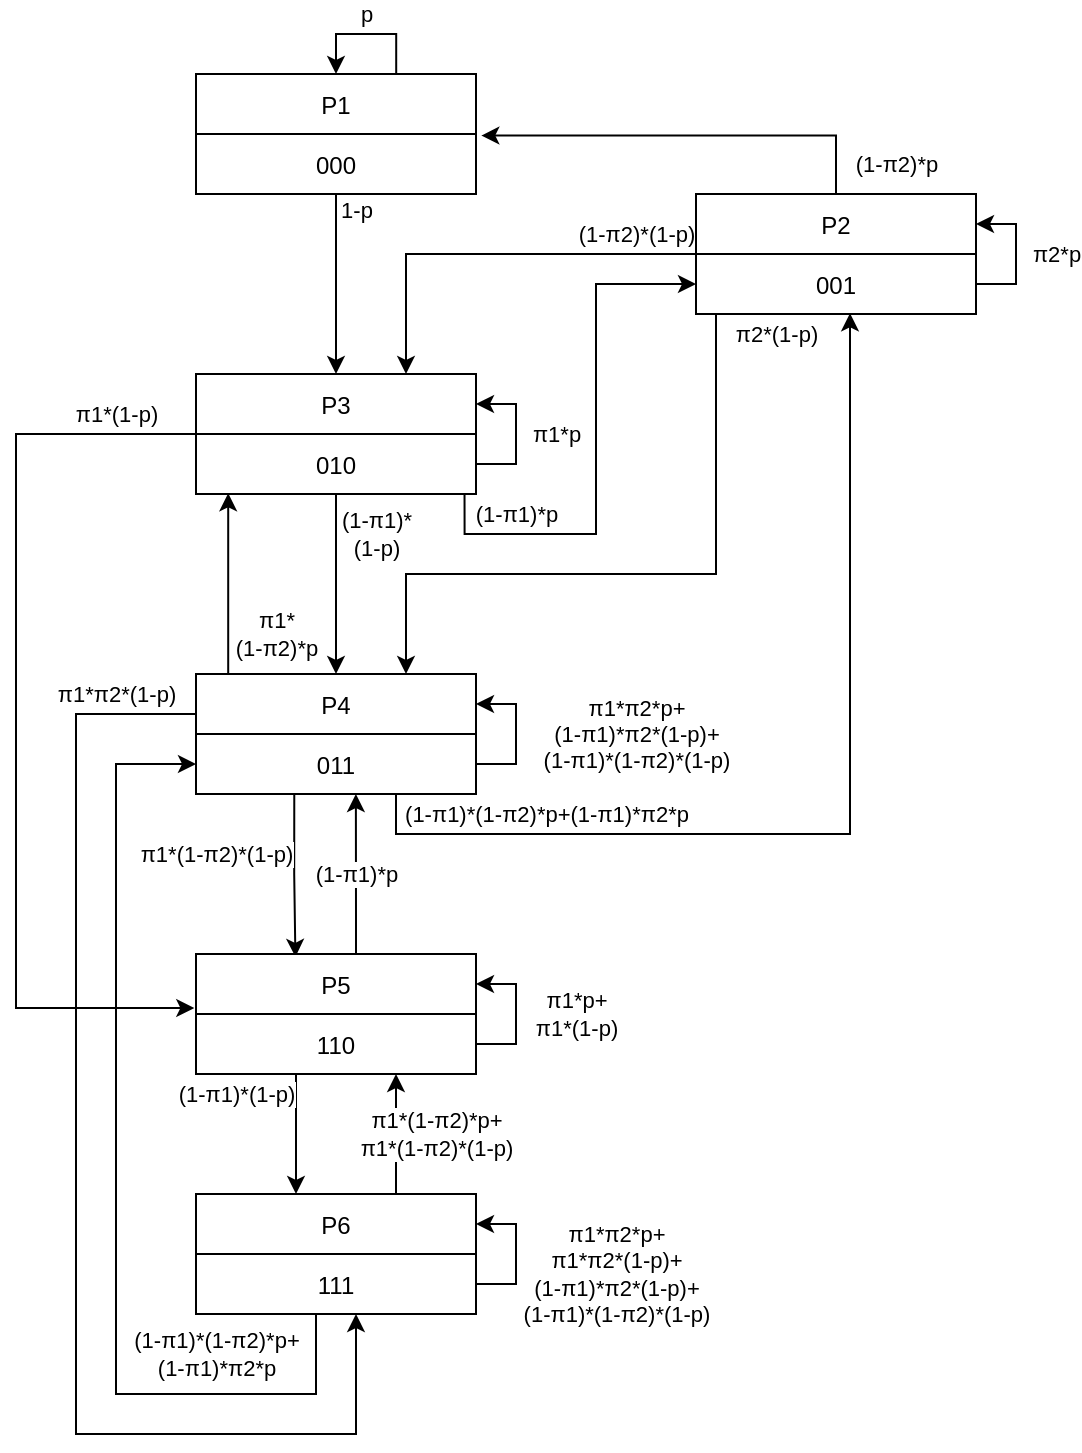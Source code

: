 <mxfile version="15.4.0" type="device"><diagram id="WjzFBZGnxLwSEq8rq9T5" name="Page-1"><mxGraphModel dx="1673" dy="1014" grid="1" gridSize="10" guides="1" tooltips="1" connect="1" arrows="1" fold="1" page="1" pageScale="1" pageWidth="850" pageHeight="1100" math="0" shadow="0"><root><mxCell id="0"/><mxCell id="1" parent="0"/><mxCell id="94bJJcg5A5iwBGTXepSp-12" value="1-p" style="edgeStyle=orthogonalEdgeStyle;rounded=0;orthogonalLoop=1;jettySize=auto;html=1;entryX=0.5;entryY=0;entryDx=0;entryDy=0;" parent="1" source="94bJJcg5A5iwBGTXepSp-2" target="94bJJcg5A5iwBGTXepSp-8" edge="1"><mxGeometry x="-0.833" y="10" relative="1" as="geometry"><mxPoint as="offset"/></mxGeometry></mxCell><mxCell id="94bJJcg5A5iwBGTXepSp-2" value="P1" style="swimlane;fontStyle=0;childLayout=stackLayout;horizontal=1;startSize=30;horizontalStack=0;resizeParent=1;resizeParentMax=0;resizeLast=0;collapsible=1;marginBottom=0;" parent="1" vertex="1"><mxGeometry x="310" y="80" width="140" height="60" as="geometry"/></mxCell><mxCell id="94bJJcg5A5iwBGTXepSp-13" value="000" style="text;strokeColor=none;fillColor=none;align=center;verticalAlign=middle;spacingLeft=4;spacingRight=4;overflow=hidden;points=[[0,0.5],[1,0.5]];portConstraint=eastwest;rotatable=0;" parent="94bJJcg5A5iwBGTXepSp-2" vertex="1"><mxGeometry y="30" width="140" height="30" as="geometry"/></mxCell><mxCell id="94bJJcg5A5iwBGTXepSp-17" value="(1-π1)*p" style="edgeStyle=orthogonalEdgeStyle;rounded=0;orthogonalLoop=1;jettySize=auto;html=1;entryX=0;entryY=0.5;entryDx=0;entryDy=0;exitX=0.959;exitY=0.988;exitDx=0;exitDy=0;exitPerimeter=0;" parent="1" source="94bJJcg5A5iwBGTXepSp-10" target="94bJJcg5A5iwBGTXepSp-16" edge="1"><mxGeometry x="-0.647" y="10" relative="1" as="geometry"><Array as="points"><mxPoint x="444" y="310"/><mxPoint x="510" y="310"/><mxPoint x="510" y="185"/></Array><mxPoint as="offset"/></mxGeometry></mxCell><mxCell id="94bJJcg5A5iwBGTXepSp-23" value="(1-π1)*&lt;br&gt;(1-p)" style="edgeStyle=orthogonalEdgeStyle;rounded=0;orthogonalLoop=1;jettySize=auto;html=1;entryX=0.5;entryY=0;entryDx=0;entryDy=0;" parent="1" source="94bJJcg5A5iwBGTXepSp-8" target="94bJJcg5A5iwBGTXepSp-20" edge="1"><mxGeometry x="-0.556" y="20" relative="1" as="geometry"><mxPoint as="offset"/></mxGeometry></mxCell><mxCell id="fBjWkhRnpDCEYxHs2ayY-4" value="π1*(1-p)" style="edgeStyle=orthogonalEdgeStyle;rounded=0;orthogonalLoop=1;jettySize=auto;html=1;entryX=-0.006;entryY=-0.1;entryDx=0;entryDy=0;entryPerimeter=0;" edge="1" parent="1" source="94bJJcg5A5iwBGTXepSp-8" target="94bJJcg5A5iwBGTXepSp-29"><mxGeometry x="-0.828" y="-10" relative="1" as="geometry"><Array as="points"><mxPoint x="220" y="260"/><mxPoint x="220" y="547"/></Array><mxPoint as="offset"/></mxGeometry></mxCell><mxCell id="94bJJcg5A5iwBGTXepSp-8" value="P3" style="swimlane;fontStyle=0;childLayout=stackLayout;horizontal=1;startSize=30;horizontalStack=0;resizeParent=1;resizeParentMax=0;resizeLast=0;collapsible=1;marginBottom=0;" parent="1" vertex="1"><mxGeometry x="310" y="230" width="140" height="60" as="geometry"/></mxCell><mxCell id="94bJJcg5A5iwBGTXepSp-9" value="π1*p" style="edgeStyle=orthogonalEdgeStyle;rounded=0;orthogonalLoop=1;jettySize=auto;html=1;exitX=1;exitY=0.5;exitDx=0;exitDy=0;entryX=1;entryY=0.25;entryDx=0;entryDy=0;" parent="94bJJcg5A5iwBGTXepSp-8" source="94bJJcg5A5iwBGTXepSp-10" target="94bJJcg5A5iwBGTXepSp-8" edge="1"><mxGeometry x="0.001" y="-20" relative="1" as="geometry"><Array as="points"><mxPoint x="160" y="45"/><mxPoint x="160" y="15"/></Array><mxPoint as="offset"/></mxGeometry></mxCell><mxCell id="94bJJcg5A5iwBGTXepSp-10" value="010" style="text;strokeColor=none;fillColor=none;align=center;verticalAlign=middle;spacingLeft=4;spacingRight=4;overflow=hidden;points=[[0,0.5],[1,0.5]];portConstraint=eastwest;rotatable=0;" parent="94bJJcg5A5iwBGTXepSp-8" vertex="1"><mxGeometry y="30" width="140" height="30" as="geometry"/></mxCell><mxCell id="94bJJcg5A5iwBGTXepSp-18" value="(1-π2)*p" style="edgeStyle=orthogonalEdgeStyle;rounded=0;orthogonalLoop=1;jettySize=auto;html=1;exitX=0.5;exitY=0;exitDx=0;exitDy=0;entryX=1.019;entryY=0.026;entryDx=0;entryDy=0;entryPerimeter=0;" parent="1" source="94bJJcg5A5iwBGTXepSp-14" target="94bJJcg5A5iwBGTXepSp-13" edge="1"><mxGeometry x="-0.854" y="-30" relative="1" as="geometry"><Array as="points"><mxPoint x="630" y="111"/></Array><mxPoint as="offset"/></mxGeometry></mxCell><mxCell id="94bJJcg5A5iwBGTXepSp-19" value="(1-π2)*(1-p)" style="edgeStyle=orthogonalEdgeStyle;rounded=0;orthogonalLoop=1;jettySize=auto;html=1;entryX=0.75;entryY=0;entryDx=0;entryDy=0;" parent="1" source="94bJJcg5A5iwBGTXepSp-14" target="94bJJcg5A5iwBGTXepSp-8" edge="1"><mxGeometry x="-0.707" y="-10" relative="1" as="geometry"><mxPoint as="offset"/></mxGeometry></mxCell><mxCell id="94bJJcg5A5iwBGTXepSp-24" value="π2*(1-p)" style="edgeStyle=orthogonalEdgeStyle;rounded=0;orthogonalLoop=1;jettySize=auto;html=1;entryX=0.75;entryY=0;entryDx=0;entryDy=0;" parent="1" source="94bJJcg5A5iwBGTXepSp-14" target="94bJJcg5A5iwBGTXepSp-20" edge="1"><mxGeometry x="-0.94" y="30" relative="1" as="geometry"><Array as="points"><mxPoint x="570" y="330"/><mxPoint x="415" y="330"/></Array><mxPoint as="offset"/></mxGeometry></mxCell><mxCell id="94bJJcg5A5iwBGTXepSp-14" value="P2" style="swimlane;fontStyle=0;childLayout=stackLayout;horizontal=1;startSize=30;horizontalStack=0;resizeParent=1;resizeParentMax=0;resizeLast=0;collapsible=1;marginBottom=0;" parent="1" vertex="1"><mxGeometry x="560" y="140" width="140" height="60" as="geometry"/></mxCell><mxCell id="94bJJcg5A5iwBGTXepSp-15" value="π2*p" style="edgeStyle=orthogonalEdgeStyle;rounded=0;orthogonalLoop=1;jettySize=auto;html=1;exitX=1;exitY=0.5;exitDx=0;exitDy=0;entryX=1;entryY=0.25;entryDx=0;entryDy=0;" parent="94bJJcg5A5iwBGTXepSp-14" source="94bJJcg5A5iwBGTXepSp-16" target="94bJJcg5A5iwBGTXepSp-14" edge="1"><mxGeometry x="0.001" y="-20" relative="1" as="geometry"><Array as="points"><mxPoint x="160" y="45"/><mxPoint x="160" y="15"/></Array><mxPoint as="offset"/></mxGeometry></mxCell><mxCell id="94bJJcg5A5iwBGTXepSp-16" value="001" style="text;strokeColor=none;fillColor=none;align=center;verticalAlign=middle;spacingLeft=4;spacingRight=4;overflow=hidden;points=[[0,0.5],[1,0.5]];portConstraint=eastwest;rotatable=0;" parent="94bJJcg5A5iwBGTXepSp-14" vertex="1"><mxGeometry y="30" width="140" height="30" as="geometry"/></mxCell><mxCell id="94bJJcg5A5iwBGTXepSp-7" value="p" style="edgeStyle=orthogonalEdgeStyle;rounded=0;orthogonalLoop=1;jettySize=auto;html=1;exitX=0.715;exitY=-0.003;exitDx=0;exitDy=0;entryX=0.5;entryY=0;entryDx=0;entryDy=0;exitPerimeter=0;" parent="1" source="94bJJcg5A5iwBGTXepSp-2" target="94bJJcg5A5iwBGTXepSp-2" edge="1"><mxGeometry y="-10" relative="1" as="geometry"><mxPoint x="429.97" y="50" as="sourcePoint"/><mxPoint x="339.97" y="6" as="targetPoint"/><Array as="points"><mxPoint x="410" y="60"/><mxPoint x="380" y="60"/></Array><mxPoint as="offset"/></mxGeometry></mxCell><mxCell id="94bJJcg5A5iwBGTXepSp-25" value="π1*&lt;br&gt;(1-π2)*p" style="edgeStyle=orthogonalEdgeStyle;rounded=0;orthogonalLoop=1;jettySize=auto;html=1;entryX=0.115;entryY=0.988;entryDx=0;entryDy=0;entryPerimeter=0;exitX=0.102;exitY=0.024;exitDx=0;exitDy=0;exitPerimeter=0;" parent="1" source="94bJJcg5A5iwBGTXepSp-20" target="94bJJcg5A5iwBGTXepSp-10" edge="1"><mxGeometry x="-0.504" y="-24" relative="1" as="geometry"><Array as="points"><mxPoint x="326" y="381"/></Array><mxPoint as="offset"/></mxGeometry></mxCell><mxCell id="94bJJcg5A5iwBGTXepSp-26" value="(1-π1)*(1-π2)*p+(1-π1)*π2*p" style="edgeStyle=orthogonalEdgeStyle;rounded=0;orthogonalLoop=1;jettySize=auto;html=1;entryX=0.55;entryY=0.988;entryDx=0;entryDy=0;entryPerimeter=0;" parent="1" source="94bJJcg5A5iwBGTXepSp-20" target="94bJJcg5A5iwBGTXepSp-16" edge="1"><mxGeometry x="-0.628" y="10" relative="1" as="geometry"><Array as="points"><mxPoint x="410" y="460"/><mxPoint x="637" y="460"/></Array><mxPoint as="offset"/></mxGeometry></mxCell><mxCell id="_qOB-SHmpuA0k0QhtPlF-1" value="π1*(1-π2)*(1-p)" style="edgeStyle=orthogonalEdgeStyle;rounded=0;orthogonalLoop=1;jettySize=auto;html=1;entryX=0.355;entryY=0.024;entryDx=0;entryDy=0;entryPerimeter=0;exitX=0.351;exitY=1;exitDx=0;exitDy=0;exitPerimeter=0;" parent="1" source="94bJJcg5A5iwBGTXepSp-22" target="94bJJcg5A5iwBGTXepSp-27" edge="1"><mxGeometry x="-0.262" y="-39" relative="1" as="geometry"><Array as="points"><mxPoint x="359" y="480"/><mxPoint x="360" y="480"/></Array><mxPoint as="offset"/></mxGeometry></mxCell><mxCell id="fBjWkhRnpDCEYxHs2ayY-3" value="π1*π2*(1-p)" style="edgeStyle=orthogonalEdgeStyle;rounded=0;orthogonalLoop=1;jettySize=auto;html=1;" edge="1" parent="1" source="94bJJcg5A5iwBGTXepSp-20"><mxGeometry x="-0.869" y="-10" relative="1" as="geometry"><mxPoint x="390" y="700" as="targetPoint"/><Array as="points"><mxPoint x="250" y="400"/><mxPoint x="250" y="760"/><mxPoint x="390" y="760"/><mxPoint x="390" y="700"/></Array><mxPoint as="offset"/></mxGeometry></mxCell><mxCell id="94bJJcg5A5iwBGTXepSp-20" value="P4" style="swimlane;fontStyle=0;childLayout=stackLayout;horizontal=1;startSize=30;horizontalStack=0;resizeParent=1;resizeParentMax=0;resizeLast=0;collapsible=1;marginBottom=0;" parent="1" vertex="1"><mxGeometry x="310" y="380" width="140" height="60" as="geometry"/></mxCell><mxCell id="94bJJcg5A5iwBGTXepSp-21" value="π1*π2*p+&lt;br&gt;(1-π1)*π2*(1-p)+&lt;br&gt;(1-π1)*(1-π2)*(1-p)" style="edgeStyle=orthogonalEdgeStyle;rounded=0;orthogonalLoop=1;jettySize=auto;html=1;exitX=1;exitY=0.5;exitDx=0;exitDy=0;entryX=1;entryY=0.25;entryDx=0;entryDy=0;" parent="94bJJcg5A5iwBGTXepSp-20" source="94bJJcg5A5iwBGTXepSp-22" target="94bJJcg5A5iwBGTXepSp-20" edge="1"><mxGeometry y="-60" relative="1" as="geometry"><Array as="points"><mxPoint x="160" y="45"/><mxPoint x="160" y="15"/></Array><mxPoint as="offset"/></mxGeometry></mxCell><mxCell id="94bJJcg5A5iwBGTXepSp-22" value="011" style="text;strokeColor=none;fillColor=none;align=center;verticalAlign=middle;spacingLeft=4;spacingRight=4;overflow=hidden;points=[[0,0.5],[1,0.5]];portConstraint=eastwest;rotatable=0;" parent="94bJJcg5A5iwBGTXepSp-20" vertex="1"><mxGeometry y="30" width="140" height="30" as="geometry"/></mxCell><mxCell id="_qOB-SHmpuA0k0QhtPlF-5" value="(1-π1)*(1-p)" style="edgeStyle=orthogonalEdgeStyle;rounded=0;orthogonalLoop=1;jettySize=auto;html=1;" parent="1" source="94bJJcg5A5iwBGTXepSp-27" edge="1"><mxGeometry x="-0.667" y="-30" relative="1" as="geometry"><mxPoint x="360" y="640" as="targetPoint"/><Array as="points"><mxPoint x="360" y="640"/></Array><mxPoint as="offset"/></mxGeometry></mxCell><mxCell id="fBjWkhRnpDCEYxHs2ayY-1" value="(1-π1)*p" style="edgeStyle=orthogonalEdgeStyle;rounded=0;orthogonalLoop=1;jettySize=auto;html=1;entryX=0.571;entryY=1;entryDx=0;entryDy=0;entryPerimeter=0;" edge="1" parent="1" source="94bJJcg5A5iwBGTXepSp-27" target="94bJJcg5A5iwBGTXepSp-22"><mxGeometry relative="1" as="geometry"><Array as="points"><mxPoint x="390" y="500"/><mxPoint x="390" y="500"/></Array></mxGeometry></mxCell><mxCell id="94bJJcg5A5iwBGTXepSp-27" value="P5" style="swimlane;fontStyle=0;childLayout=stackLayout;horizontal=1;startSize=30;horizontalStack=0;resizeParent=1;resizeParentMax=0;resizeLast=0;collapsible=1;marginBottom=0;" parent="1" vertex="1"><mxGeometry x="310" y="520" width="140" height="60" as="geometry"/></mxCell><mxCell id="94bJJcg5A5iwBGTXepSp-29" value="110" style="text;strokeColor=none;fillColor=none;align=center;verticalAlign=middle;spacingLeft=4;spacingRight=4;overflow=hidden;points=[[0,0.5],[1,0.5]];portConstraint=eastwest;rotatable=0;" parent="94bJJcg5A5iwBGTXepSp-27" vertex="1"><mxGeometry y="30" width="140" height="30" as="geometry"/></mxCell><mxCell id="94bJJcg5A5iwBGTXepSp-28" value="π1*p+&lt;br&gt;π1*(1-p)" style="edgeStyle=orthogonalEdgeStyle;rounded=0;orthogonalLoop=1;jettySize=auto;html=1;exitX=1;exitY=0.5;exitDx=0;exitDy=0;entryX=1;entryY=0.25;entryDx=0;entryDy=0;" parent="94bJJcg5A5iwBGTXepSp-27" source="94bJJcg5A5iwBGTXepSp-29" target="94bJJcg5A5iwBGTXepSp-27" edge="1"><mxGeometry y="-30" relative="1" as="geometry"><Array as="points"><mxPoint x="160" y="45"/><mxPoint x="160" y="15"/></Array><mxPoint as="offset"/></mxGeometry></mxCell><mxCell id="_qOB-SHmpuA0k0QhtPlF-6" value="π1*(1-π2)*p+&lt;br&gt;π1*(1-π2)*(1-p)" style="edgeStyle=orthogonalEdgeStyle;rounded=0;orthogonalLoop=1;jettySize=auto;html=1;" parent="1" source="_qOB-SHmpuA0k0QhtPlF-2" edge="1"><mxGeometry x="-0.0" y="-20" relative="1" as="geometry"><mxPoint x="410" y="580" as="targetPoint"/><Array as="points"><mxPoint x="410" y="580"/></Array><mxPoint as="offset"/></mxGeometry></mxCell><mxCell id="_qOB-SHmpuA0k0QhtPlF-7" value="(1-π1)*(1-π2)*p+&lt;br&gt;(1-π1)*π2*p" style="edgeStyle=orthogonalEdgeStyle;rounded=0;orthogonalLoop=1;jettySize=auto;html=1;entryX=0;entryY=0.5;entryDx=0;entryDy=0;" parent="1" source="_qOB-SHmpuA0k0QhtPlF-2" target="94bJJcg5A5iwBGTXepSp-22" edge="1"><mxGeometry x="-0.636" y="-20" relative="1" as="geometry"><Array as="points"><mxPoint x="370" y="740"/><mxPoint x="270" y="740"/><mxPoint x="270" y="425"/></Array><mxPoint as="offset"/></mxGeometry></mxCell><mxCell id="_qOB-SHmpuA0k0QhtPlF-2" value="P6" style="swimlane;fontStyle=0;childLayout=stackLayout;horizontal=1;startSize=30;horizontalStack=0;resizeParent=1;resizeParentMax=0;resizeLast=0;collapsible=1;marginBottom=0;" parent="1" vertex="1"><mxGeometry x="310" y="640" width="140" height="60" as="geometry"/></mxCell><mxCell id="_qOB-SHmpuA0k0QhtPlF-3" value="π1*π2*p+&lt;br&gt;π1*π2*(1-p)+&lt;br&gt;(1-π1)*π2*(1-p)+&lt;br&gt;(1-π1)*(1-π2)*(1-p)" style="edgeStyle=orthogonalEdgeStyle;rounded=0;orthogonalLoop=1;jettySize=auto;html=1;exitX=1;exitY=0.5;exitDx=0;exitDy=0;entryX=1;entryY=0.25;entryDx=0;entryDy=0;" parent="_qOB-SHmpuA0k0QhtPlF-2" source="_qOB-SHmpuA0k0QhtPlF-4" target="_qOB-SHmpuA0k0QhtPlF-2" edge="1"><mxGeometry x="-0.287" y="-50" relative="1" as="geometry"><Array as="points"><mxPoint x="160" y="45"/><mxPoint x="160" y="15"/></Array><mxPoint as="offset"/></mxGeometry></mxCell><mxCell id="_qOB-SHmpuA0k0QhtPlF-4" value="111" style="text;strokeColor=none;fillColor=none;align=center;verticalAlign=middle;spacingLeft=4;spacingRight=4;overflow=hidden;points=[[0,0.5],[1,0.5]];portConstraint=eastwest;rotatable=0;" parent="_qOB-SHmpuA0k0QhtPlF-2" vertex="1"><mxGeometry y="30" width="140" height="30" as="geometry"/></mxCell></root></mxGraphModel></diagram></mxfile>